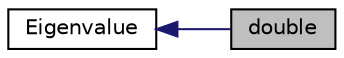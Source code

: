 digraph "double"
{
  edge [fontname="Helvetica",fontsize="10",labelfontname="Helvetica",labelfontsize="10"];
  node [fontname="Helvetica",fontsize="10",shape=record];
  rankdir=LR;
  Node0 [label="double",height=0.2,width=0.4,color="black", fillcolor="grey75", style="filled" fontcolor="black"];
  Node1 [label="Eigenvalue",height=0.2,width=0.4,color="black", fillcolor="white", style="filled",URL="$group__eigen_g_e.html"];
  Node1->Node0 [shape=plaintext, color="midnightblue", dir="back", style="solid"];
}
